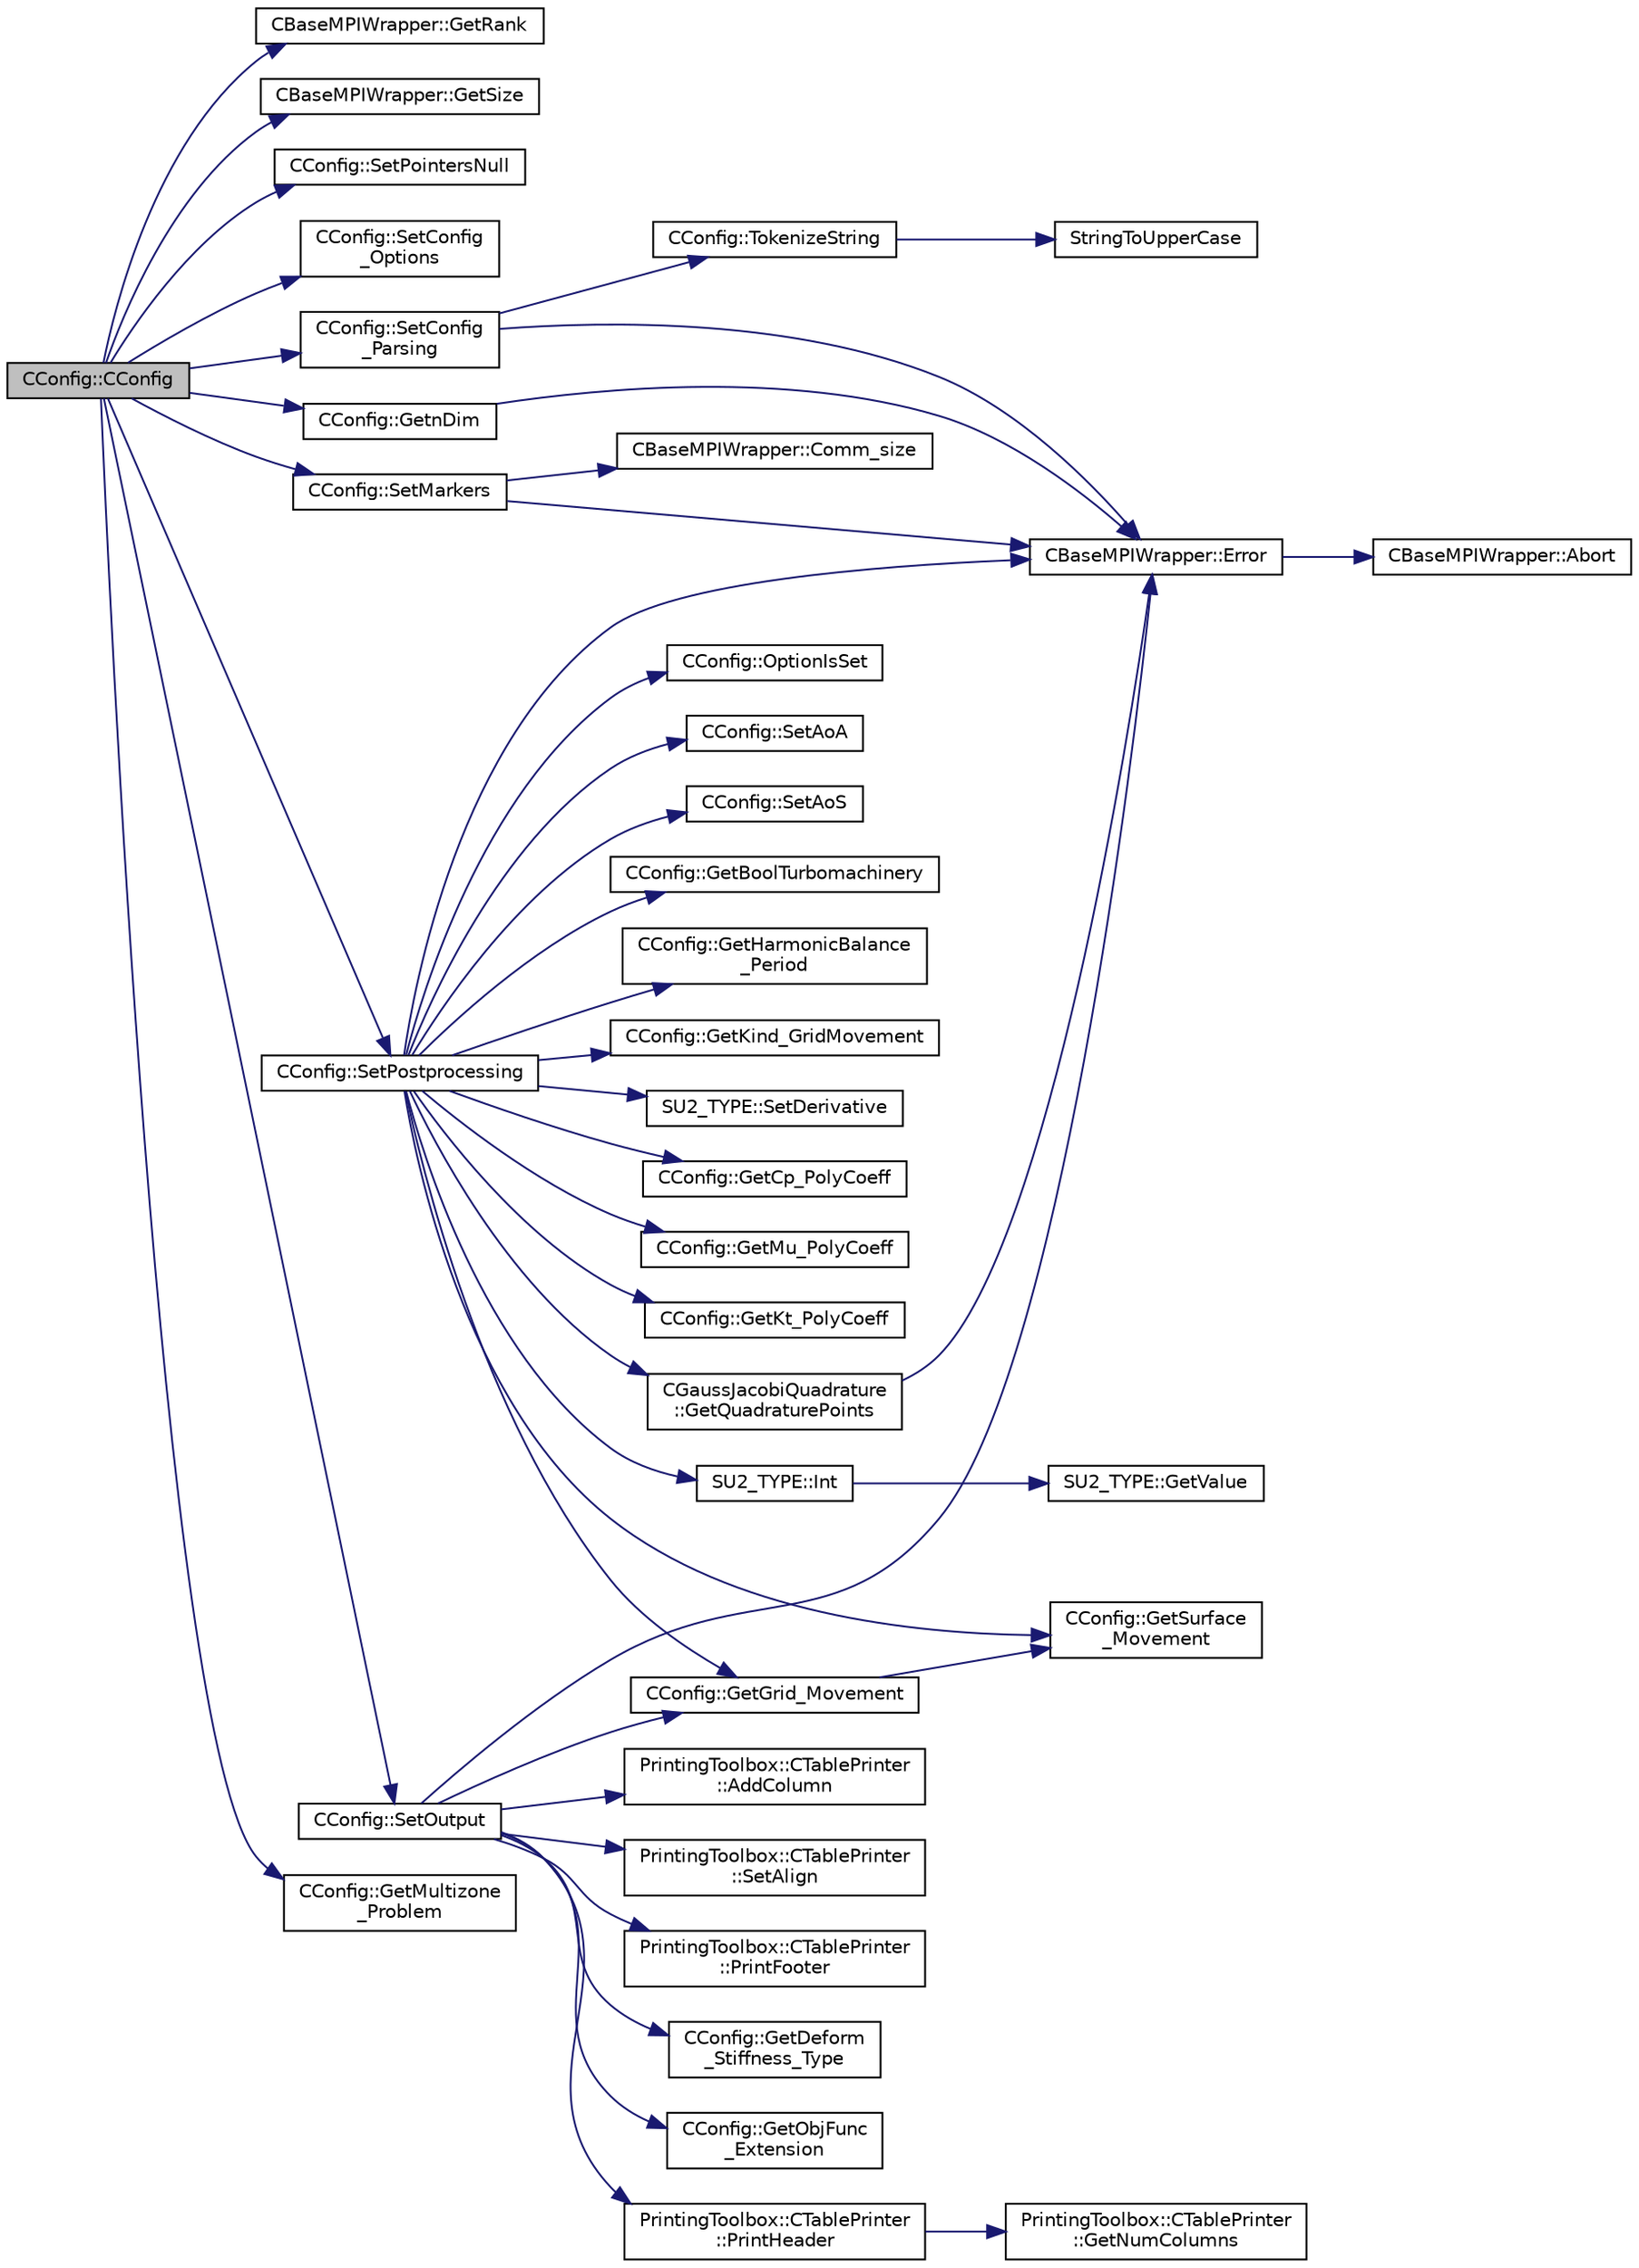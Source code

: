 digraph "CConfig::CConfig"
{
  edge [fontname="Helvetica",fontsize="10",labelfontname="Helvetica",labelfontsize="10"];
  node [fontname="Helvetica",fontsize="10",shape=record];
  rankdir="LR";
  Node39 [label="CConfig::CConfig",height=0.2,width=0.4,color="black", fillcolor="grey75", style="filled", fontcolor="black"];
  Node39 -> Node40 [color="midnightblue",fontsize="10",style="solid",fontname="Helvetica"];
  Node40 [label="CBaseMPIWrapper::GetRank",height=0.2,width=0.4,color="black", fillcolor="white", style="filled",URL="$class_c_base_m_p_i_wrapper.html#a801c6612161d6960c5cf25435f244101"];
  Node39 -> Node41 [color="midnightblue",fontsize="10",style="solid",fontname="Helvetica"];
  Node41 [label="CBaseMPIWrapper::GetSize",height=0.2,width=0.4,color="black", fillcolor="white", style="filled",URL="$class_c_base_m_p_i_wrapper.html#a1e80850252f6e4bfc8cd5275d6e3a615"];
  Node39 -> Node42 [color="midnightblue",fontsize="10",style="solid",fontname="Helvetica"];
  Node42 [label="CConfig::SetPointersNull",height=0.2,width=0.4,color="black", fillcolor="white", style="filled",URL="$class_c_config.html#ae840f486f3e95ed9e90c989bd48c1aed",tooltip="Initializes pointers to null. "];
  Node39 -> Node43 [color="midnightblue",fontsize="10",style="solid",fontname="Helvetica"];
  Node43 [label="CConfig::SetConfig\l_Options",height=0.2,width=0.4,color="black", fillcolor="white", style="filled",URL="$group___config.html#ga7e360a5c50691c6c6e5a010043155082",tooltip="Set the config options. "];
  Node39 -> Node44 [color="midnightblue",fontsize="10",style="solid",fontname="Helvetica"];
  Node44 [label="CConfig::SetConfig\l_Parsing",height=0.2,width=0.4,color="black", fillcolor="white", style="filled",URL="$class_c_config.html#ac5be1b494753c6b501194ce213ad38f2",tooltip="Set the config file parsing. "];
  Node44 -> Node45 [color="midnightblue",fontsize="10",style="solid",fontname="Helvetica"];
  Node45 [label="CBaseMPIWrapper::Error",height=0.2,width=0.4,color="black", fillcolor="white", style="filled",URL="$class_c_base_m_p_i_wrapper.html#a04457c47629bda56704e6a8804833eeb"];
  Node45 -> Node46 [color="midnightblue",fontsize="10",style="solid",fontname="Helvetica"];
  Node46 [label="CBaseMPIWrapper::Abort",height=0.2,width=0.4,color="black", fillcolor="white", style="filled",URL="$class_c_base_m_p_i_wrapper.html#a21ef5681e2acb532d345e9bab173ef07"];
  Node44 -> Node47 [color="midnightblue",fontsize="10",style="solid",fontname="Helvetica"];
  Node47 [label="CConfig::TokenizeString",height=0.2,width=0.4,color="black", fillcolor="white", style="filled",URL="$class_c_config.html#ab7c2fcf154bfeb412452d60f4df48263",tooltip="breaks an input line from the config file into a set of tokens "];
  Node47 -> Node48 [color="midnightblue",fontsize="10",style="solid",fontname="Helvetica"];
  Node48 [label="StringToUpperCase",height=0.2,width=0.4,color="black", fillcolor="white", style="filled",URL="$option__structure_8hpp.html#a3a58d5861158c51c97ad06b00e0c390c",tooltip="utility function for converting strings to uppercase "];
  Node39 -> Node49 [color="midnightblue",fontsize="10",style="solid",fontname="Helvetica"];
  Node49 [label="CConfig::GetnDim",height=0.2,width=0.4,color="black", fillcolor="white", style="filled",URL="$class_c_config.html#a3319ba2443ebe1c18080d12a8e751083",tooltip="Gets the number of dimensions in the mesh file. "];
  Node49 -> Node45 [color="midnightblue",fontsize="10",style="solid",fontname="Helvetica"];
  Node39 -> Node50 [color="midnightblue",fontsize="10",style="solid",fontname="Helvetica"];
  Node50 [label="CConfig::SetPostprocessing",height=0.2,width=0.4,color="black", fillcolor="white", style="filled",URL="$class_c_config.html#aa4e0ba3c44738bd4b71e0f86f912153f",tooltip="Config file postprocessing. "];
  Node50 -> Node51 [color="midnightblue",fontsize="10",style="solid",fontname="Helvetica"];
  Node51 [label="CConfig::OptionIsSet",height=0.2,width=0.4,color="black", fillcolor="white", style="filled",URL="$class_c_config.html#a9e1c680baa0ffd32a0873c1ca948ff29",tooltip="Check if an option is present in the config file. "];
  Node50 -> Node45 [color="midnightblue",fontsize="10",style="solid",fontname="Helvetica"];
  Node50 -> Node52 [color="midnightblue",fontsize="10",style="solid",fontname="Helvetica"];
  Node52 [label="CConfig::SetAoA",height=0.2,width=0.4,color="black", fillcolor="white", style="filled",URL="$class_c_config.html#a32f628d1d3d3e2e4888886e4cadf167b",tooltip="Set the angle of attack. "];
  Node50 -> Node53 [color="midnightblue",fontsize="10",style="solid",fontname="Helvetica"];
  Node53 [label="CConfig::SetAoS",height=0.2,width=0.4,color="black", fillcolor="white", style="filled",URL="$class_c_config.html#a6abde05bf68493bf81026a7c99aca19a",tooltip="Set the angle of attack. "];
  Node50 -> Node54 [color="midnightblue",fontsize="10",style="solid",fontname="Helvetica"];
  Node54 [label="CConfig::GetBoolTurbomachinery",height=0.2,width=0.4,color="black", fillcolor="white", style="filled",URL="$class_c_config.html#a5c0d08193d1a4f60421afc6dc7f6cc79",tooltip="Verify if there is Turbomachinery performance option specified from config file. "];
  Node50 -> Node55 [color="midnightblue",fontsize="10",style="solid",fontname="Helvetica"];
  Node55 [label="CConfig::GetSurface\l_Movement",height=0.2,width=0.4,color="black", fillcolor="white", style="filled",URL="$class_c_config.html#a67dbc09d0ad95072023d7f356333d6c8",tooltip="Get information about deforming markers. "];
  Node50 -> Node56 [color="midnightblue",fontsize="10",style="solid",fontname="Helvetica"];
  Node56 [label="CConfig::GetGrid_Movement",height=0.2,width=0.4,color="black", fillcolor="white", style="filled",URL="$class_c_config.html#a65f49bf3888539804cc0ceac28a32923",tooltip="Get information about the grid movement. "];
  Node56 -> Node55 [color="midnightblue",fontsize="10",style="solid",fontname="Helvetica"];
  Node50 -> Node57 [color="midnightblue",fontsize="10",style="solid",fontname="Helvetica"];
  Node57 [label="CConfig::GetHarmonicBalance\l_Period",height=0.2,width=0.4,color="black", fillcolor="white", style="filled",URL="$class_c_config.html#a7d9f0904ed8e25c7d479bb22956ae6fc",tooltip="Retrieves the period of oscillations to be used with Harmonic Balance. "];
  Node50 -> Node58 [color="midnightblue",fontsize="10",style="solid",fontname="Helvetica"];
  Node58 [label="SU2_TYPE::Int",height=0.2,width=0.4,color="black", fillcolor="white", style="filled",URL="$namespace_s_u2___t_y_p_e.html#a6b48817766d8a6486caa2807a52f6bae",tooltip="Casts the primitive value to int (uses GetValue, already implemented for each type). "];
  Node58 -> Node59 [color="midnightblue",fontsize="10",style="solid",fontname="Helvetica"];
  Node59 [label="SU2_TYPE::GetValue",height=0.2,width=0.4,color="black", fillcolor="white", style="filled",URL="$namespace_s_u2___t_y_p_e.html#a0ed43473f5a450ce028d088427bf10cb",tooltip="Get the (primitive) value of the datatype (needs to be implemented for each new type). "];
  Node50 -> Node60 [color="midnightblue",fontsize="10",style="solid",fontname="Helvetica"];
  Node60 [label="CGaussJacobiQuadrature\l::GetQuadraturePoints",height=0.2,width=0.4,color="black", fillcolor="white", style="filled",URL="$class_c_gauss_jacobi_quadrature.html#a0c778bb88ccb5b7bb7544afd4fbce14c",tooltip="Function, which serves as the API to compute the integration points and weights. "];
  Node60 -> Node45 [color="midnightblue",fontsize="10",style="solid",fontname="Helvetica"];
  Node50 -> Node61 [color="midnightblue",fontsize="10",style="solid",fontname="Helvetica"];
  Node61 [label="SU2_TYPE::SetDerivative",height=0.2,width=0.4,color="black", fillcolor="white", style="filled",URL="$namespace_s_u2___t_y_p_e.html#a0d7db8cc5630100477a515061684a341",tooltip="Set the derivative value of the datatype (needs to be implemented for each new type). "];
  Node50 -> Node62 [color="midnightblue",fontsize="10",style="solid",fontname="Helvetica"];
  Node62 [label="CConfig::GetCp_PolyCoeff",height=0.2,width=0.4,color="black", fillcolor="white", style="filled",URL="$class_c_config.html#ae3953df72d9e6eb8b1dcae3a923842d3",tooltip="Get the temperature polynomial coefficient for specific heat Cp. "];
  Node50 -> Node63 [color="midnightblue",fontsize="10",style="solid",fontname="Helvetica"];
  Node63 [label="CConfig::GetMu_PolyCoeff",height=0.2,width=0.4,color="black", fillcolor="white", style="filled",URL="$class_c_config.html#a327dd7f99dfa2e8a1cb95b70d5189827",tooltip="Get the temperature polynomial coefficient for viscosity. "];
  Node50 -> Node64 [color="midnightblue",fontsize="10",style="solid",fontname="Helvetica"];
  Node64 [label="CConfig::GetKt_PolyCoeff",height=0.2,width=0.4,color="black", fillcolor="white", style="filled",URL="$class_c_config.html#ab71db32f04065375212f68005ea3340a",tooltip="Get the temperature polynomial coefficient for thermal conductivity. "];
  Node50 -> Node65 [color="midnightblue",fontsize="10",style="solid",fontname="Helvetica"];
  Node65 [label="CConfig::GetKind_GridMovement",height=0.2,width=0.4,color="black", fillcolor="white", style="filled",URL="$class_c_config.html#ab598508566cb08cb9929934d433ce400",tooltip="Get the type of dynamic mesh motion. Each zone gets a config file. "];
  Node39 -> Node66 [color="midnightblue",fontsize="10",style="solid",fontname="Helvetica"];
  Node66 [label="CConfig::SetMarkers",height=0.2,width=0.4,color="black", fillcolor="white", style="filled",URL="$class_c_config.html#ab4c8379a04ad5559427ae0f845fb298d",tooltip="Config file markers processing. "];
  Node66 -> Node67 [color="midnightblue",fontsize="10",style="solid",fontname="Helvetica"];
  Node67 [label="CBaseMPIWrapper::Comm_size",height=0.2,width=0.4,color="black", fillcolor="white", style="filled",URL="$class_c_base_m_p_i_wrapper.html#ad6d1d2360f72e61aa0ac75b66e71fa78"];
  Node66 -> Node45 [color="midnightblue",fontsize="10",style="solid",fontname="Helvetica"];
  Node39 -> Node68 [color="midnightblue",fontsize="10",style="solid",fontname="Helvetica"];
  Node68 [label="CConfig::SetOutput",height=0.2,width=0.4,color="black", fillcolor="white", style="filled",URL="$class_c_config.html#af17a0fd478fe6f9999e539b0ee933c08",tooltip="Config file output. "];
  Node68 -> Node45 [color="midnightblue",fontsize="10",style="solid",fontname="Helvetica"];
  Node68 -> Node56 [color="midnightblue",fontsize="10",style="solid",fontname="Helvetica"];
  Node68 -> Node69 [color="midnightblue",fontsize="10",style="solid",fontname="Helvetica"];
  Node69 [label="CConfig::GetObjFunc\l_Extension",height=0.2,width=0.4,color="black", fillcolor="white", style="filled",URL="$class_c_config.html#ad735d24b1c344410abea90ac9c6bb226",tooltip="Append the input filename string with the appropriate objective function extension. "];
  Node68 -> Node70 [color="midnightblue",fontsize="10",style="solid",fontname="Helvetica"];
  Node70 [label="PrintingToolbox::CTablePrinter\l::AddColumn",height=0.2,width=0.4,color="black", fillcolor="white", style="filled",URL="$class_printing_toolbox_1_1_c_table_printer.html#af3ddbf0da1a37cc37be7caac031dd4c4",tooltip="Add a column to the table by specifiying the header name and the width. "];
  Node68 -> Node71 [color="midnightblue",fontsize="10",style="solid",fontname="Helvetica"];
  Node71 [label="PrintingToolbox::CTablePrinter\l::SetAlign",height=0.2,width=0.4,color="black", fillcolor="white", style="filled",URL="$class_printing_toolbox_1_1_c_table_printer.html#ad3691499a7bfa024bf97a7fc00ef33c7",tooltip="Set the alignment of the table entries (CENTER only works for the header at the moment). "];
  Node68 -> Node72 [color="midnightblue",fontsize="10",style="solid",fontname="Helvetica"];
  Node72 [label="PrintingToolbox::CTablePrinter\l::PrintHeader",height=0.2,width=0.4,color="black", fillcolor="white", style="filled",URL="$class_printing_toolbox_1_1_c_table_printer.html#a475fafce69bdc78e973a2546e6e6be76",tooltip="Print the header. "];
  Node72 -> Node73 [color="midnightblue",fontsize="10",style="solid",fontname="Helvetica"];
  Node73 [label="PrintingToolbox::CTablePrinter\l::GetNumColumns",height=0.2,width=0.4,color="black", fillcolor="white", style="filled",URL="$class_printing_toolbox_1_1_c_table_printer.html#ace0a256a0479f734c338ae3648f28ed3",tooltip="Get number of columns of the table. "];
  Node68 -> Node74 [color="midnightblue",fontsize="10",style="solid",fontname="Helvetica"];
  Node74 [label="PrintingToolbox::CTablePrinter\l::PrintFooter",height=0.2,width=0.4,color="black", fillcolor="white", style="filled",URL="$class_printing_toolbox_1_1_c_table_printer.html#ac1bc6229daf9b3181de565905281ee2a",tooltip="Print the footer. "];
  Node68 -> Node75 [color="midnightblue",fontsize="10",style="solid",fontname="Helvetica"];
  Node75 [label="CConfig::GetDeform\l_Stiffness_Type",height=0.2,width=0.4,color="black", fillcolor="white", style="filled",URL="$class_c_config.html#aa9af56a81f54e678f3b5361be17d1f4c",tooltip="Get the type of stiffness to impose for FEA mesh deformation. "];
  Node39 -> Node76 [color="midnightblue",fontsize="10",style="solid",fontname="Helvetica"];
  Node76 [label="CConfig::GetMultizone\l_Problem",height=0.2,width=0.4,color="black", fillcolor="white", style="filled",URL="$class_c_config.html#ad9233b666b21e43c18592925be61cc9b",tooltip="Get whether the simulation we are running is a multizone simulation. "];
}
